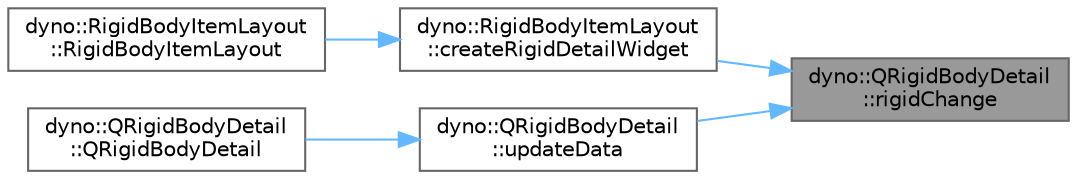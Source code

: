 digraph "dyno::QRigidBodyDetail::rigidChange"
{
 // LATEX_PDF_SIZE
  bgcolor="transparent";
  edge [fontname=Helvetica,fontsize=10,labelfontname=Helvetica,labelfontsize=10];
  node [fontname=Helvetica,fontsize=10,shape=box,height=0.2,width=0.4];
  rankdir="RL";
  Node1 [id="Node000001",label="dyno::QRigidBodyDetail\l::rigidChange",height=0.2,width=0.4,color="gray40", fillcolor="grey60", style="filled", fontcolor="black",tooltip="Transmits a signal when data is updated."];
  Node1 -> Node2 [id="edge1_Node000001_Node000002",dir="back",color="steelblue1",style="solid",tooltip=" "];
  Node2 [id="Node000002",label="dyno::RigidBodyItemLayout\l::createRigidDetailWidget",height=0.2,width=0.4,color="grey40", fillcolor="white", style="filled",URL="$classdyno_1_1_rigid_body_item_layout.html#a1c7d25a161658d373a091b420297deb9",tooltip="Create RigidBody Detail Panel."];
  Node2 -> Node3 [id="edge2_Node000002_Node000003",dir="back",color="steelblue1",style="solid",tooltip=" "];
  Node3 [id="Node000003",label="dyno::RigidBodyItemLayout\l::RigidBodyItemLayout",height=0.2,width=0.4,color="grey40", fillcolor="white", style="filled",URL="$classdyno_1_1_rigid_body_item_layout.html#a444024c16153f3ee7804280e4a2110f0",tooltip=" "];
  Node1 -> Node4 [id="edge3_Node000001_Node000004",dir="back",color="steelblue1",style="solid",tooltip=" "];
  Node4 [id="Node000004",label="dyno::QRigidBodyDetail\l::updateData",height=0.2,width=0.4,color="grey40", fillcolor="white", style="filled",URL="$classdyno_1_1_q_rigid_body_detail.html#a5099e364d94e6ef77c860880e232147f",tooltip="Updated when any element parameter is changed."];
  Node4 -> Node5 [id="edge4_Node000004_Node000005",dir="back",color="steelblue1",style="solid",tooltip=" "];
  Node5 [id="Node000005",label="dyno::QRigidBodyDetail\l::QRigidBodyDetail",height=0.2,width=0.4,color="grey40", fillcolor="white", style="filled",URL="$classdyno_1_1_q_rigid_body_detail.html#a00e697f5b9c1e26742ef9b93e050ef75",tooltip=" "];
}
